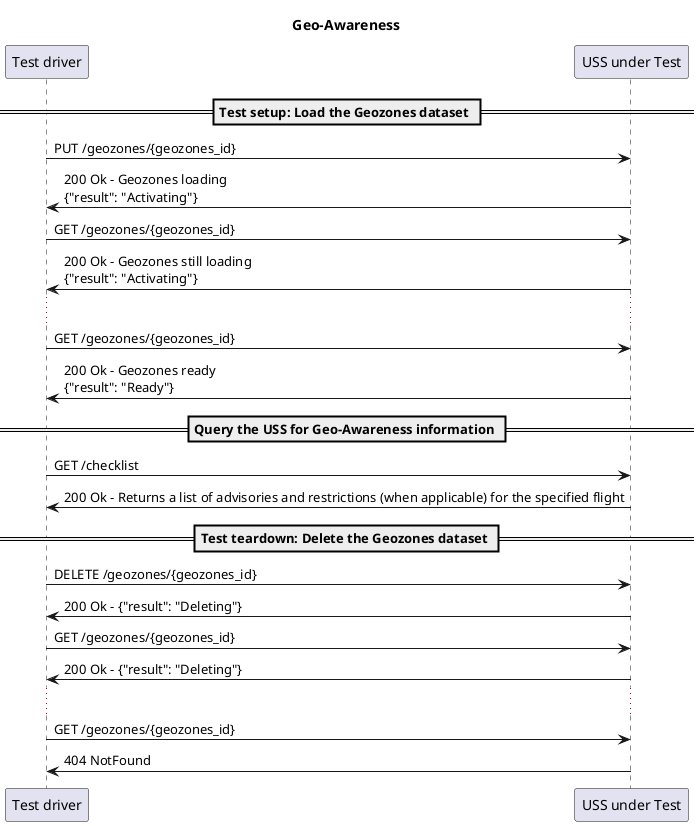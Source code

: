 @startuml
title Geo-Awareness

participant TD as "Test driver"
participant U as "USS under Test"

== Test setup: Load the Geozones dataset ==
TD -> U: PUT /geozones/{geozones_id}
TD <- U: 200 Ok - Geozones loading\n{"result": "Activating"}

TD -> U: GET /geozones/{geozones_id}
TD <- U: 200 Ok - Geozones still loading\n{"result": "Activating"}

...

TD -> U: GET /geozones/{geozones_id}
TD <- U: 200 Ok - Geozones ready\n{"result": "Ready"}

== Query the USS for Geo-Awareness information ==

TD -> U: GET /checklist
TD <- U: 200 Ok - Returns a list of advisories and restrictions (when applicable) for the specified flight

== Test teardown: Delete the Geozones dataset ==

TD -> U: DELETE /geozones/{geozones_id}
TD <- U: 200 Ok - {"result": "Deleting"}

TD -> U: GET /geozones/{geozones_id}
TD <- U: 200 Ok - {"result": "Deleting"}

...

TD -> U: GET /geozones/{geozones_id}
TD <- U: 404 NotFound

@enduml